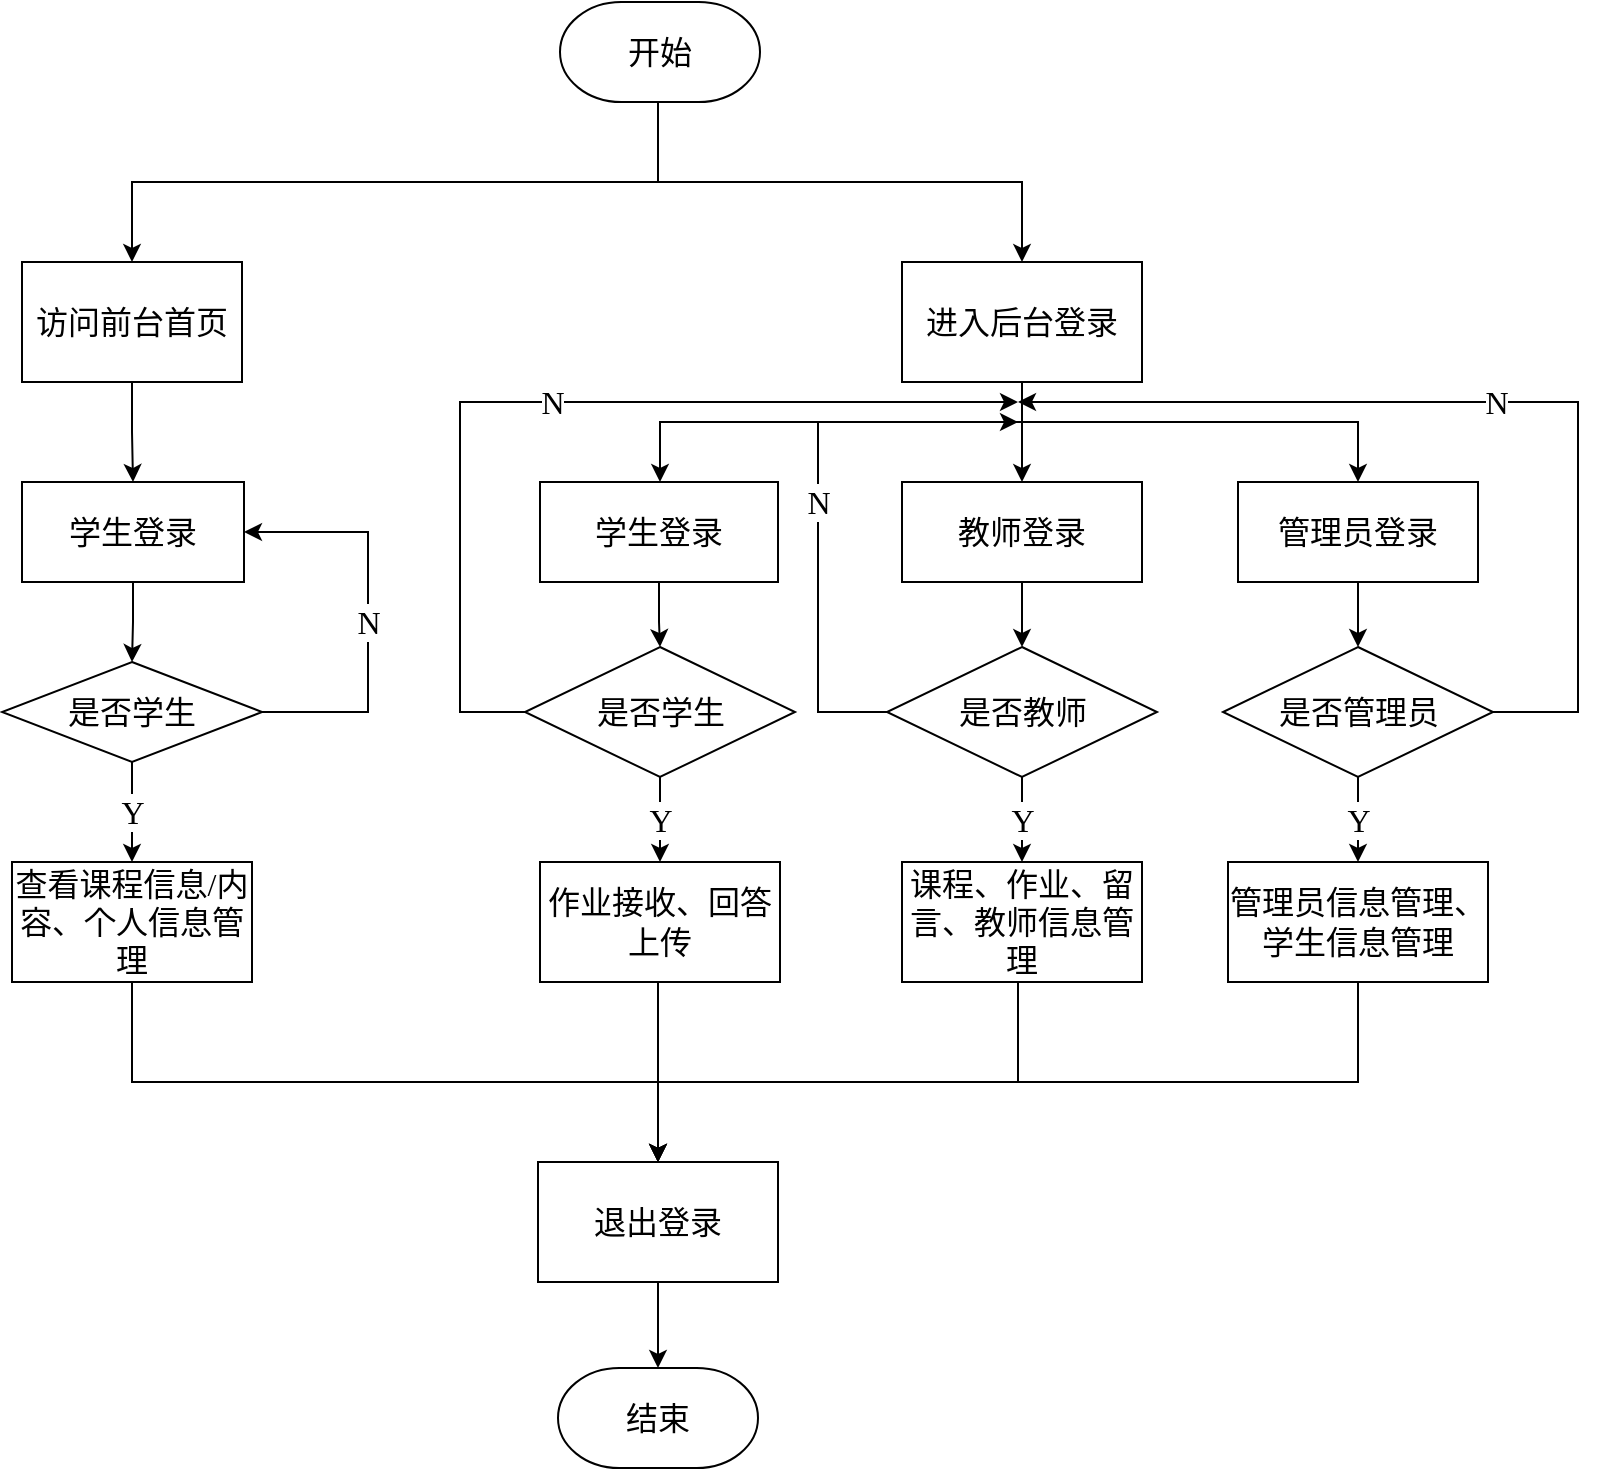 <mxfile version="18.1.1" type="github">
  <diagram id="SrKMuR5a6GMoVkuD9Znv" name="第 1 页">
    <mxGraphModel dx="1422" dy="793" grid="1" gridSize="10" guides="1" tooltips="1" connect="1" arrows="1" fold="1" page="1" pageScale="1" pageWidth="827" pageHeight="1169" math="0" shadow="0">
      <root>
        <mxCell id="0" />
        <mxCell id="1" parent="0" />
        <mxCell id="2LposkkvmfWxx9iAyBQz-4" style="edgeStyle=orthogonalEdgeStyle;rounded=0;orthogonalLoop=1;jettySize=auto;html=1;fontSize=16;fontFamily=宋体;entryX=0.5;entryY=0;entryDx=0;entryDy=0;" parent="1" source="2LposkkvmfWxx9iAyBQz-2" edge="1" target="2LposkkvmfWxx9iAyBQz-5">
          <mxGeometry relative="1" as="geometry">
            <mxPoint x="414" y="240" as="targetPoint" />
            <Array as="points">
              <mxPoint x="800" y="200" />
              <mxPoint x="537" y="200" />
            </Array>
          </mxGeometry>
        </mxCell>
        <mxCell id="DttQdCnDrL9UKToZMq9j-2" style="edgeStyle=orthogonalEdgeStyle;rounded=0;orthogonalLoop=1;jettySize=auto;html=1;fontFamily=宋体;" edge="1" parent="1" source="2LposkkvmfWxx9iAyBQz-2" target="2LposkkvmfWxx9iAyBQz-20">
          <mxGeometry relative="1" as="geometry">
            <Array as="points">
              <mxPoint x="800" y="200" />
              <mxPoint x="982" y="200" />
            </Array>
          </mxGeometry>
        </mxCell>
        <mxCell id="2LposkkvmfWxx9iAyBQz-2" value="开始" style="strokeWidth=1;html=1;shape=mxgraph.flowchart.terminator;whiteSpace=wrap;fontSize=16;fontFamily=宋体;" parent="1" vertex="1">
          <mxGeometry x="751" y="110" width="100" height="50" as="geometry" />
        </mxCell>
        <mxCell id="2LposkkvmfWxx9iAyBQz-10" style="edgeStyle=orthogonalEdgeStyle;rounded=0;orthogonalLoop=1;jettySize=auto;html=1;fontSize=16;fontFamily=宋体;entryX=0.5;entryY=0;entryDx=0;entryDy=0;" parent="1" source="2LposkkvmfWxx9iAyBQz-5" edge="1" target="DttQdCnDrL9UKToZMq9j-6">
          <mxGeometry relative="1" as="geometry">
            <mxPoint x="537" y="380" as="targetPoint" />
          </mxGeometry>
        </mxCell>
        <mxCell id="2LposkkvmfWxx9iAyBQz-5" value="访问前台首页" style="rounded=0;whiteSpace=wrap;html=1;fontSize=16;strokeWidth=1;fontFamily=宋体;" parent="1" vertex="1">
          <mxGeometry x="482" y="240" width="110" height="60" as="geometry" />
        </mxCell>
        <mxCell id="2LposkkvmfWxx9iAyBQz-7" value="Y" style="edgeStyle=orthogonalEdgeStyle;rounded=0;orthogonalLoop=1;jettySize=auto;html=1;fontSize=16;entryX=0.5;entryY=0;entryDx=0;entryDy=0;fontFamily=宋体;" parent="1" source="2LposkkvmfWxx9iAyBQz-6" target="2LposkkvmfWxx9iAyBQz-11" edge="1">
          <mxGeometry relative="1" as="geometry">
            <mxPoint x="537" y="520" as="targetPoint" />
          </mxGeometry>
        </mxCell>
        <mxCell id="2LposkkvmfWxx9iAyBQz-8" value="N" style="edgeStyle=orthogonalEdgeStyle;rounded=0;orthogonalLoop=1;jettySize=auto;html=1;fontSize=16;fontFamily=宋体;entryX=1;entryY=0.5;entryDx=0;entryDy=0;" parent="1" source="2LposkkvmfWxx9iAyBQz-6" edge="1" target="DttQdCnDrL9UKToZMq9j-6">
          <mxGeometry x="-0.044" relative="1" as="geometry">
            <mxPoint x="685" y="360" as="targetPoint" />
            <Array as="points">
              <mxPoint x="655" y="465" />
              <mxPoint x="655" y="375" />
            </Array>
            <mxPoint as="offset" />
          </mxGeometry>
        </mxCell>
        <mxCell id="2LposkkvmfWxx9iAyBQz-6" value="是否学生" style="rhombus;whiteSpace=wrap;html=1;fontSize=16;strokeWidth=1;fontFamily=宋体;" parent="1" vertex="1">
          <mxGeometry x="472" y="440" width="130" height="50" as="geometry" />
        </mxCell>
        <mxCell id="2LposkkvmfWxx9iAyBQz-33" style="edgeStyle=orthogonalEdgeStyle;rounded=0;orthogonalLoop=1;jettySize=auto;html=1;fontSize=16;entryX=0.5;entryY=0;entryDx=0;entryDy=0;fontFamily=宋体;" parent="1" source="2LposkkvmfWxx9iAyBQz-11" target="2LposkkvmfWxx9iAyBQz-35" edge="1">
          <mxGeometry relative="1" as="geometry">
            <mxPoint x="414" y="700" as="targetPoint" />
            <Array as="points">
              <mxPoint x="537" y="650" />
              <mxPoint x="800" y="650" />
            </Array>
          </mxGeometry>
        </mxCell>
        <mxCell id="2LposkkvmfWxx9iAyBQz-11" value="查看课程信息/内容、个人信息管理" style="rounded=0;whiteSpace=wrap;html=1;fontSize=16;strokeWidth=1;fontFamily=宋体;" parent="1" vertex="1">
          <mxGeometry x="477" y="540" width="120" height="60" as="geometry" />
        </mxCell>
        <mxCell id="DttQdCnDrL9UKToZMq9j-8" style="edgeStyle=orthogonalEdgeStyle;rounded=0;orthogonalLoop=1;jettySize=auto;html=1;fontSize=16;fontFamily=宋体;" edge="1" parent="1" source="2LposkkvmfWxx9iAyBQz-20" target="2LposkkvmfWxx9iAyBQz-24">
          <mxGeometry relative="1" as="geometry" />
        </mxCell>
        <mxCell id="DttQdCnDrL9UKToZMq9j-12" style="edgeStyle=orthogonalEdgeStyle;rounded=0;orthogonalLoop=1;jettySize=auto;html=1;fontFamily=宋体;fontSize=16;" edge="1" parent="1" source="2LposkkvmfWxx9iAyBQz-20" target="DttQdCnDrL9UKToZMq9j-13">
          <mxGeometry relative="1" as="geometry">
            <mxPoint x="1140" y="330" as="targetPoint" />
            <Array as="points">
              <mxPoint x="982" y="320" />
              <mxPoint x="1150" y="320" />
            </Array>
          </mxGeometry>
        </mxCell>
        <mxCell id="DttQdCnDrL9UKToZMq9j-22" style="edgeStyle=orthogonalEdgeStyle;rounded=0;orthogonalLoop=1;jettySize=auto;html=1;fontFamily=宋体;fontSize=16;" edge="1" parent="1" source="2LposkkvmfWxx9iAyBQz-20" target="DttQdCnDrL9UKToZMq9j-21">
          <mxGeometry relative="1" as="geometry">
            <Array as="points">
              <mxPoint x="982" y="320" />
              <mxPoint x="801" y="320" />
            </Array>
          </mxGeometry>
        </mxCell>
        <mxCell id="2LposkkvmfWxx9iAyBQz-20" value="进入后台登录" style="rounded=0;whiteSpace=wrap;html=1;fontSize=16;strokeWidth=1;fontFamily=宋体;" parent="1" vertex="1">
          <mxGeometry x="922" y="240" width="120" height="60" as="geometry" />
        </mxCell>
        <mxCell id="DttQdCnDrL9UKToZMq9j-9" style="edgeStyle=orthogonalEdgeStyle;rounded=0;orthogonalLoop=1;jettySize=auto;html=1;fontSize=16;fontFamily=宋体;" edge="1" parent="1" source="2LposkkvmfWxx9iAyBQz-24" target="DttQdCnDrL9UKToZMq9j-3">
          <mxGeometry relative="1" as="geometry" />
        </mxCell>
        <mxCell id="2LposkkvmfWxx9iAyBQz-24" value="教师登录" style="rounded=0;whiteSpace=wrap;html=1;fontSize=16;strokeWidth=1;fontFamily=宋体;" parent="1" vertex="1">
          <mxGeometry x="922" y="350" width="120" height="50" as="geometry" />
        </mxCell>
        <mxCell id="DttQdCnDrL9UKToZMq9j-18" style="edgeStyle=orthogonalEdgeStyle;rounded=0;orthogonalLoop=1;jettySize=auto;html=1;fontFamily=宋体;fontSize=16;endArrow=classic;endFill=1;" edge="1" parent="1" source="2LposkkvmfWxx9iAyBQz-29" target="2LposkkvmfWxx9iAyBQz-35">
          <mxGeometry relative="1" as="geometry">
            <Array as="points">
              <mxPoint x="980" y="650" />
              <mxPoint x="800" y="650" />
            </Array>
          </mxGeometry>
        </mxCell>
        <mxCell id="2LposkkvmfWxx9iAyBQz-29" value="课程、作业、留言、教师信息管理" style="rounded=0;whiteSpace=wrap;html=1;fontSize=16;strokeWidth=1;fontFamily=宋体;" parent="1" vertex="1">
          <mxGeometry x="922" y="540" width="120" height="60" as="geometry" />
        </mxCell>
        <mxCell id="DttQdCnDrL9UKToZMq9j-19" style="edgeStyle=orthogonalEdgeStyle;rounded=0;orthogonalLoop=1;jettySize=auto;html=1;fontFamily=宋体;fontSize=16;" edge="1" parent="1" source="2LposkkvmfWxx9iAyBQz-31" target="2LposkkvmfWxx9iAyBQz-35">
          <mxGeometry relative="1" as="geometry">
            <Array as="points">
              <mxPoint x="1150" y="650" />
              <mxPoint x="800" y="650" />
            </Array>
          </mxGeometry>
        </mxCell>
        <mxCell id="2LposkkvmfWxx9iAyBQz-31" value="管理员信息管理、学生信息管理" style="rounded=0;whiteSpace=wrap;html=1;fontSize=16;strokeWidth=1;fontFamily=宋体;" parent="1" vertex="1">
          <mxGeometry x="1085" y="540" width="130" height="60" as="geometry" />
        </mxCell>
        <mxCell id="2LposkkvmfWxx9iAyBQz-34" value="结束" style="strokeWidth=1;html=1;shape=mxgraph.flowchart.terminator;whiteSpace=wrap;fontSize=16;fontFamily=宋体;" parent="1" vertex="1">
          <mxGeometry x="750" y="793" width="100" height="50" as="geometry" />
        </mxCell>
        <mxCell id="2LposkkvmfWxx9iAyBQz-36" style="edgeStyle=orthogonalEdgeStyle;rounded=0;orthogonalLoop=1;jettySize=auto;html=1;fontSize=16;fontFamily=宋体;" parent="1" source="2LposkkvmfWxx9iAyBQz-35" target="2LposkkvmfWxx9iAyBQz-34" edge="1">
          <mxGeometry relative="1" as="geometry" />
        </mxCell>
        <mxCell id="2LposkkvmfWxx9iAyBQz-35" value="退出登录" style="rounded=0;whiteSpace=wrap;html=1;fontSize=16;strokeWidth=1;fontFamily=宋体;" parent="1" vertex="1">
          <mxGeometry x="740" y="690" width="120" height="60" as="geometry" />
        </mxCell>
        <mxCell id="DttQdCnDrL9UKToZMq9j-11" value="N" style="edgeStyle=orthogonalEdgeStyle;rounded=0;orthogonalLoop=1;jettySize=auto;html=1;fontSize=16;fontFamily=宋体;" edge="1" parent="1" source="DttQdCnDrL9UKToZMq9j-3">
          <mxGeometry relative="1" as="geometry">
            <mxPoint x="980" y="320" as="targetPoint" />
            <Array as="points">
              <mxPoint x="880" y="465" />
              <mxPoint x="880" y="320" />
              <mxPoint x="980" y="320" />
            </Array>
          </mxGeometry>
        </mxCell>
        <mxCell id="DttQdCnDrL9UKToZMq9j-20" value="Y" style="edgeStyle=orthogonalEdgeStyle;rounded=0;orthogonalLoop=1;jettySize=auto;html=1;fontFamily=宋体;fontSize=16;" edge="1" parent="1" source="DttQdCnDrL9UKToZMq9j-3" target="2LposkkvmfWxx9iAyBQz-29">
          <mxGeometry relative="1" as="geometry" />
        </mxCell>
        <mxCell id="DttQdCnDrL9UKToZMq9j-3" value="是否教师" style="rhombus;whiteSpace=wrap;html=1;fontSize=16;fontFamily=宋体;rounded=0;strokeWidth=1;" vertex="1" parent="1">
          <mxGeometry x="914.5" y="432.5" width="135" height="65" as="geometry" />
        </mxCell>
        <mxCell id="DttQdCnDrL9UKToZMq9j-7" style="edgeStyle=orthogonalEdgeStyle;rounded=0;orthogonalLoop=1;jettySize=auto;html=1;entryX=0.5;entryY=0;entryDx=0;entryDy=0;fontSize=18;fontFamily=宋体;" edge="1" parent="1" source="DttQdCnDrL9UKToZMq9j-6" target="2LposkkvmfWxx9iAyBQz-6">
          <mxGeometry relative="1" as="geometry" />
        </mxCell>
        <mxCell id="DttQdCnDrL9UKToZMq9j-6" value="学生登录" style="rounded=0;whiteSpace=wrap;html=1;fontSize=16;fontFamily=宋体;" vertex="1" parent="1">
          <mxGeometry x="482" y="350" width="111" height="50" as="geometry" />
        </mxCell>
        <mxCell id="DttQdCnDrL9UKToZMq9j-15" style="edgeStyle=orthogonalEdgeStyle;rounded=0;orthogonalLoop=1;jettySize=auto;html=1;fontFamily=宋体;fontSize=16;" edge="1" parent="1" source="DttQdCnDrL9UKToZMq9j-13" target="DttQdCnDrL9UKToZMq9j-14">
          <mxGeometry relative="1" as="geometry" />
        </mxCell>
        <mxCell id="DttQdCnDrL9UKToZMq9j-13" value="管理员登录" style="rounded=0;whiteSpace=wrap;html=1;fontSize=16;strokeWidth=1;fontFamily=宋体;" vertex="1" parent="1">
          <mxGeometry x="1090" y="350" width="120" height="50" as="geometry" />
        </mxCell>
        <mxCell id="DttQdCnDrL9UKToZMq9j-16" value="Y" style="edgeStyle=orthogonalEdgeStyle;rounded=0;orthogonalLoop=1;jettySize=auto;html=1;fontFamily=宋体;fontSize=16;" edge="1" parent="1" source="DttQdCnDrL9UKToZMq9j-14" target="2LposkkvmfWxx9iAyBQz-31">
          <mxGeometry relative="1" as="geometry" />
        </mxCell>
        <mxCell id="DttQdCnDrL9UKToZMq9j-17" value="N" style="edgeStyle=orthogonalEdgeStyle;rounded=0;orthogonalLoop=1;jettySize=auto;html=1;fontFamily=宋体;fontSize=16;" edge="1" parent="1" source="DttQdCnDrL9UKToZMq9j-14">
          <mxGeometry relative="1" as="geometry">
            <mxPoint x="980" y="310" as="targetPoint" />
            <Array as="points">
              <mxPoint x="1260" y="465" />
              <mxPoint x="1260" y="310" />
            </Array>
          </mxGeometry>
        </mxCell>
        <mxCell id="DttQdCnDrL9UKToZMq9j-14" value="是否管理员" style="rhombus;whiteSpace=wrap;html=1;fontSize=16;fontFamily=宋体;rounded=0;strokeWidth=1;" vertex="1" parent="1">
          <mxGeometry x="1082.5" y="432.5" width="135" height="65" as="geometry" />
        </mxCell>
        <mxCell id="DttQdCnDrL9UKToZMq9j-24" style="edgeStyle=orthogonalEdgeStyle;rounded=0;orthogonalLoop=1;jettySize=auto;html=1;fontFamily=宋体;fontSize=16;" edge="1" parent="1" source="DttQdCnDrL9UKToZMq9j-21" target="DttQdCnDrL9UKToZMq9j-23">
          <mxGeometry relative="1" as="geometry" />
        </mxCell>
        <mxCell id="DttQdCnDrL9UKToZMq9j-21" value="学生登录" style="rounded=0;whiteSpace=wrap;html=1;fontSize=16;strokeWidth=1;fontFamily=宋体;" vertex="1" parent="1">
          <mxGeometry x="741" y="350" width="119" height="50" as="geometry" />
        </mxCell>
        <mxCell id="DttQdCnDrL9UKToZMq9j-25" value="N" style="edgeStyle=orthogonalEdgeStyle;rounded=0;orthogonalLoop=1;jettySize=auto;html=1;fontFamily=宋体;fontSize=16;" edge="1" parent="1" source="DttQdCnDrL9UKToZMq9j-23">
          <mxGeometry relative="1" as="geometry">
            <mxPoint x="980" y="310" as="targetPoint" />
            <Array as="points">
              <mxPoint x="701" y="465" />
              <mxPoint x="701" y="310" />
              <mxPoint x="980" y="310" />
            </Array>
          </mxGeometry>
        </mxCell>
        <mxCell id="DttQdCnDrL9UKToZMq9j-27" value="Y" style="edgeStyle=orthogonalEdgeStyle;rounded=0;orthogonalLoop=1;jettySize=auto;html=1;entryX=0.5;entryY=0;entryDx=0;entryDy=0;fontFamily=宋体;fontSize=16;" edge="1" parent="1" source="DttQdCnDrL9UKToZMq9j-23" target="DttQdCnDrL9UKToZMq9j-26">
          <mxGeometry relative="1" as="geometry" />
        </mxCell>
        <mxCell id="DttQdCnDrL9UKToZMq9j-23" value="是否学生" style="rhombus;whiteSpace=wrap;html=1;fontSize=16;fontFamily=宋体;rounded=0;strokeWidth=1;" vertex="1" parent="1">
          <mxGeometry x="733.5" y="432.5" width="135" height="65" as="geometry" />
        </mxCell>
        <mxCell id="DttQdCnDrL9UKToZMq9j-28" style="edgeStyle=orthogonalEdgeStyle;rounded=0;orthogonalLoop=1;jettySize=auto;html=1;fontFamily=宋体;fontSize=16;" edge="1" parent="1" source="DttQdCnDrL9UKToZMq9j-26" target="2LposkkvmfWxx9iAyBQz-35">
          <mxGeometry relative="1" as="geometry">
            <Array as="points">
              <mxPoint x="800" y="610" />
              <mxPoint x="800" y="610" />
            </Array>
          </mxGeometry>
        </mxCell>
        <mxCell id="DttQdCnDrL9UKToZMq9j-26" value="作业接收、回答上传" style="rounded=0;whiteSpace=wrap;html=1;fontSize=16;strokeWidth=1;fontFamily=宋体;" vertex="1" parent="1">
          <mxGeometry x="741" y="540" width="120" height="60" as="geometry" />
        </mxCell>
      </root>
    </mxGraphModel>
  </diagram>
</mxfile>
